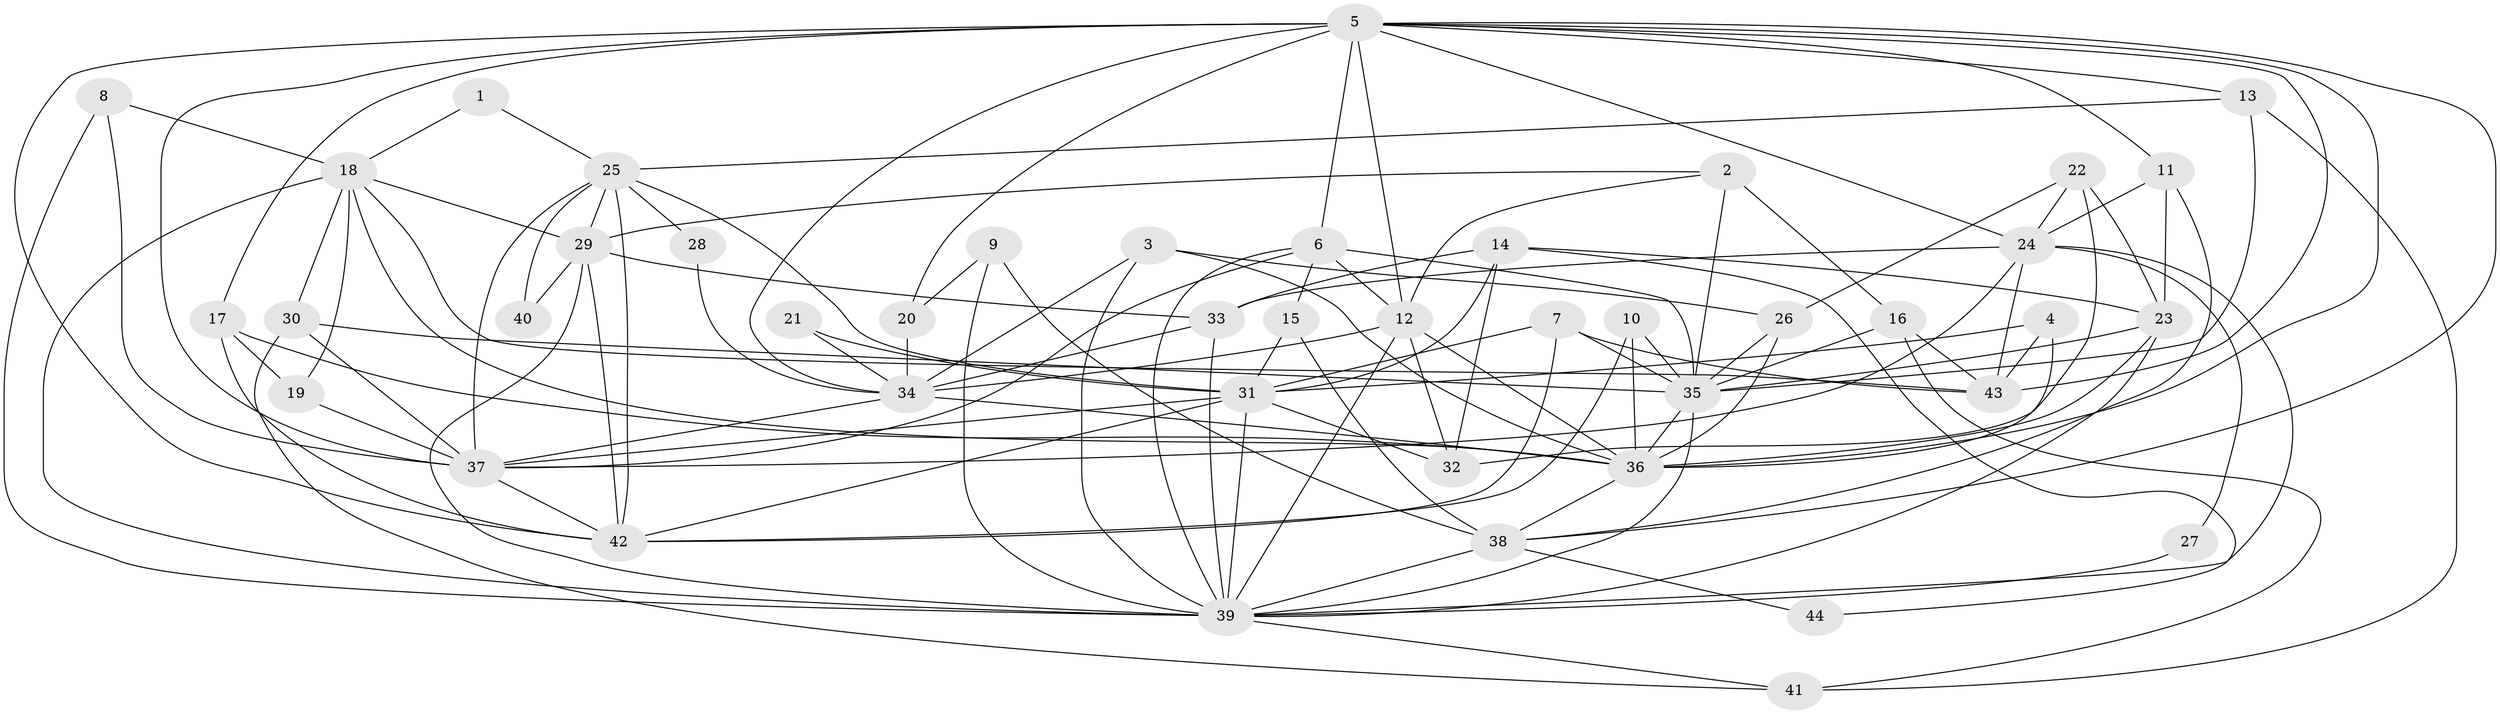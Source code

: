 // original degree distribution, {4: 0.3068181818181818, 6: 0.125, 5: 0.125, 3: 0.26136363636363635, 2: 0.13636363636363635, 8: 0.022727272727272728, 7: 0.022727272727272728}
// Generated by graph-tools (version 1.1) at 2025/26/03/09/25 03:26:20]
// undirected, 44 vertices, 121 edges
graph export_dot {
graph [start="1"]
  node [color=gray90,style=filled];
  1;
  2;
  3;
  4;
  5;
  6;
  7;
  8;
  9;
  10;
  11;
  12;
  13;
  14;
  15;
  16;
  17;
  18;
  19;
  20;
  21;
  22;
  23;
  24;
  25;
  26;
  27;
  28;
  29;
  30;
  31;
  32;
  33;
  34;
  35;
  36;
  37;
  38;
  39;
  40;
  41;
  42;
  43;
  44;
  1 -- 18 [weight=1.0];
  1 -- 25 [weight=1.0];
  2 -- 12 [weight=1.0];
  2 -- 16 [weight=1.0];
  2 -- 29 [weight=1.0];
  2 -- 35 [weight=2.0];
  3 -- 26 [weight=1.0];
  3 -- 34 [weight=1.0];
  3 -- 36 [weight=1.0];
  3 -- 39 [weight=1.0];
  4 -- 31 [weight=1.0];
  4 -- 36 [weight=1.0];
  4 -- 43 [weight=1.0];
  5 -- 6 [weight=1.0];
  5 -- 11 [weight=1.0];
  5 -- 12 [weight=1.0];
  5 -- 13 [weight=1.0];
  5 -- 17 [weight=1.0];
  5 -- 20 [weight=2.0];
  5 -- 24 [weight=1.0];
  5 -- 34 [weight=1.0];
  5 -- 36 [weight=1.0];
  5 -- 37 [weight=1.0];
  5 -- 38 [weight=1.0];
  5 -- 42 [weight=1.0];
  5 -- 43 [weight=1.0];
  6 -- 12 [weight=1.0];
  6 -- 15 [weight=1.0];
  6 -- 35 [weight=1.0];
  6 -- 37 [weight=1.0];
  6 -- 39 [weight=1.0];
  7 -- 31 [weight=1.0];
  7 -- 35 [weight=1.0];
  7 -- 42 [weight=1.0];
  7 -- 43 [weight=2.0];
  8 -- 18 [weight=1.0];
  8 -- 37 [weight=1.0];
  8 -- 39 [weight=1.0];
  9 -- 20 [weight=1.0];
  9 -- 38 [weight=2.0];
  9 -- 39 [weight=1.0];
  10 -- 35 [weight=2.0];
  10 -- 36 [weight=1.0];
  10 -- 42 [weight=1.0];
  11 -- 23 [weight=1.0];
  11 -- 24 [weight=1.0];
  11 -- 38 [weight=1.0];
  12 -- 32 [weight=1.0];
  12 -- 34 [weight=1.0];
  12 -- 36 [weight=1.0];
  12 -- 39 [weight=1.0];
  13 -- 25 [weight=1.0];
  13 -- 35 [weight=1.0];
  13 -- 41 [weight=1.0];
  14 -- 23 [weight=1.0];
  14 -- 31 [weight=1.0];
  14 -- 32 [weight=1.0];
  14 -- 33 [weight=1.0];
  14 -- 44 [weight=1.0];
  15 -- 31 [weight=1.0];
  15 -- 38 [weight=1.0];
  16 -- 35 [weight=1.0];
  16 -- 41 [weight=1.0];
  16 -- 43 [weight=1.0];
  17 -- 19 [weight=1.0];
  17 -- 36 [weight=1.0];
  17 -- 42 [weight=1.0];
  18 -- 19 [weight=1.0];
  18 -- 29 [weight=1.0];
  18 -- 30 [weight=2.0];
  18 -- 36 [weight=1.0];
  18 -- 39 [weight=1.0];
  18 -- 43 [weight=1.0];
  19 -- 37 [weight=1.0];
  20 -- 34 [weight=1.0];
  21 -- 31 [weight=1.0];
  21 -- 34 [weight=1.0];
  22 -- 23 [weight=1.0];
  22 -- 24 [weight=1.0];
  22 -- 26 [weight=1.0];
  22 -- 32 [weight=1.0];
  23 -- 35 [weight=1.0];
  23 -- 36 [weight=1.0];
  23 -- 39 [weight=1.0];
  24 -- 27 [weight=1.0];
  24 -- 33 [weight=1.0];
  24 -- 37 [weight=1.0];
  24 -- 39 [weight=1.0];
  24 -- 43 [weight=1.0];
  25 -- 28 [weight=1.0];
  25 -- 29 [weight=1.0];
  25 -- 31 [weight=1.0];
  25 -- 37 [weight=1.0];
  25 -- 40 [weight=1.0];
  25 -- 42 [weight=1.0];
  26 -- 35 [weight=1.0];
  26 -- 36 [weight=1.0];
  27 -- 39 [weight=1.0];
  28 -- 34 [weight=1.0];
  29 -- 33 [weight=1.0];
  29 -- 39 [weight=1.0];
  29 -- 40 [weight=1.0];
  29 -- 42 [weight=1.0];
  30 -- 35 [weight=1.0];
  30 -- 37 [weight=1.0];
  30 -- 41 [weight=1.0];
  31 -- 32 [weight=1.0];
  31 -- 37 [weight=1.0];
  31 -- 39 [weight=1.0];
  31 -- 42 [weight=1.0];
  33 -- 34 [weight=1.0];
  33 -- 39 [weight=2.0];
  34 -- 36 [weight=2.0];
  34 -- 37 [weight=1.0];
  35 -- 36 [weight=1.0];
  35 -- 39 [weight=1.0];
  36 -- 38 [weight=1.0];
  37 -- 42 [weight=1.0];
  38 -- 39 [weight=1.0];
  38 -- 44 [weight=1.0];
  39 -- 41 [weight=1.0];
}
